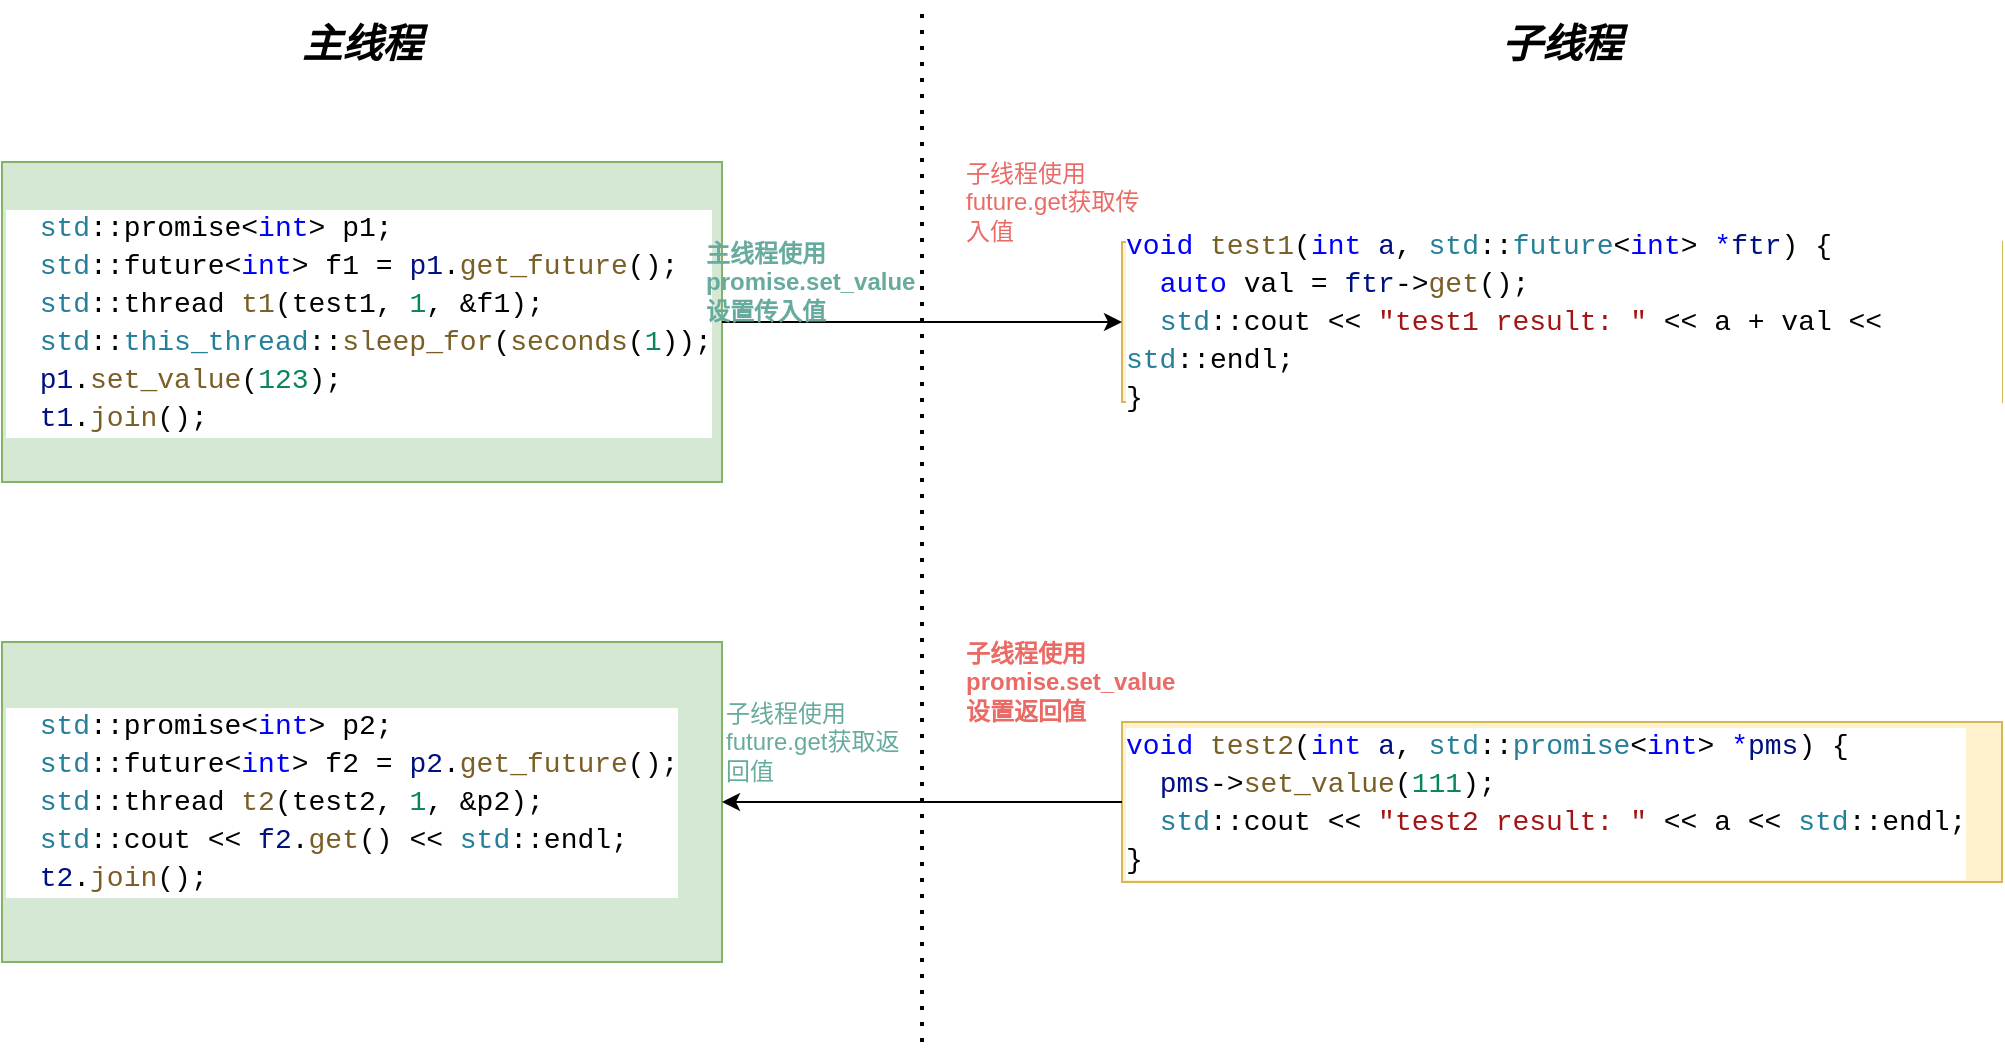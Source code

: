 <mxfile version="17.2.2" type="github">
  <diagram id="sSbvg8dk0jx82eMkOKsB" name="Page-1">
    <mxGraphModel dx="1422" dy="754" grid="1" gridSize="10" guides="1" tooltips="1" connect="1" arrows="1" fold="1" page="1" pageScale="1" pageWidth="827" pageHeight="1169" math="0" shadow="0">
      <root>
        <mxCell id="0" />
        <mxCell id="1" parent="0" />
        <mxCell id="i0BiFiqmnD_56-dbXNdR-3" value="&lt;div style=&quot;background-color: rgb(255 , 255 , 255) ; font-family: &amp;#34;consolas&amp;#34; , &amp;#34;courier new&amp;#34; , monospace ; font-size: 14px ; line-height: 19px&quot;&gt;&lt;div&gt;&amp;nbsp; &lt;span style=&quot;color: #267f99&quot;&gt;std&lt;/span&gt;::promise&amp;lt;&lt;span style=&quot;color: #0000ff&quot;&gt;int&lt;/span&gt;&amp;gt; p1;&lt;/div&gt;&lt;div&gt;&amp;nbsp; &lt;span style=&quot;color: #267f99&quot;&gt;std&lt;/span&gt;::future&amp;lt;&lt;span style=&quot;color: #0000ff&quot;&gt;int&lt;/span&gt;&amp;gt; f1 = &lt;span style=&quot;color: #001080&quot;&gt;p1&lt;/span&gt;.&lt;span style=&quot;color: #795e26&quot;&gt;get_future&lt;/span&gt;();&lt;/div&gt;&lt;div&gt;&amp;nbsp; &lt;span style=&quot;color: #267f99&quot;&gt;std&lt;/span&gt;::thread &lt;span style=&quot;color: #795e26&quot;&gt;t1&lt;/span&gt;(test1, &lt;span style=&quot;color: #098658&quot;&gt;1&lt;/span&gt;, &amp;amp;f1);&lt;/div&gt;&lt;div&gt;&amp;nbsp; &lt;span style=&quot;color: #267f99&quot;&gt;std&lt;/span&gt;::&lt;span style=&quot;color: #267f99&quot;&gt;this_thread&lt;/span&gt;::&lt;span style=&quot;color: #795e26&quot;&gt;sleep_for&lt;/span&gt;(&lt;span style=&quot;color: #795e26&quot;&gt;seconds&lt;/span&gt;(&lt;span style=&quot;color: #098658&quot;&gt;1&lt;/span&gt;));&lt;/div&gt;&lt;div&gt;&amp;nbsp; &lt;span style=&quot;color: #001080&quot;&gt;p1&lt;/span&gt;.&lt;span style=&quot;color: #795e26&quot;&gt;set_value&lt;/span&gt;(&lt;span style=&quot;color: #098658&quot;&gt;123&lt;/span&gt;);&lt;/div&gt;&lt;div&gt;&amp;nbsp; &lt;span style=&quot;color: #001080&quot;&gt;t1&lt;/span&gt;.&lt;span style=&quot;color: #795e26&quot;&gt;join&lt;/span&gt;();&lt;/div&gt;&lt;/div&gt;" style="rounded=0;whiteSpace=wrap;html=1;align=left;fillColor=#d5e8d4;strokeColor=#82b366;" vertex="1" parent="1">
          <mxGeometry x="40" y="120" width="360" height="160" as="geometry" />
        </mxCell>
        <mxCell id="i0BiFiqmnD_56-dbXNdR-2" value="&lt;div style=&quot;background-color: rgb(255 , 255 , 255) ; font-family: &amp;#34;consolas&amp;#34; , &amp;#34;courier new&amp;#34; , monospace ; font-size: 14px ; line-height: 19px&quot;&gt;&lt;div&gt;&lt;span style=&quot;color: #0000ff&quot;&gt;void&lt;/span&gt; &lt;span style=&quot;color: #795e26&quot;&gt;test1&lt;/span&gt;(&lt;span style=&quot;color: #0000ff&quot;&gt;int&lt;/span&gt; &lt;span style=&quot;color: #001080&quot;&gt;a&lt;/span&gt;, &lt;span style=&quot;color: #267f99&quot;&gt;std&lt;/span&gt;::&lt;span style=&quot;color: #267f99&quot;&gt;future&lt;/span&gt;&amp;lt;&lt;span style=&quot;color: #0000ff&quot;&gt;int&lt;/span&gt;&amp;gt; &lt;span style=&quot;color: #0000ff&quot;&gt;*&lt;/span&gt;&lt;span style=&quot;color: #001080&quot;&gt;ftr&lt;/span&gt;) {&lt;/div&gt;&lt;div&gt;&amp;nbsp; &lt;span style=&quot;color: #0000ff&quot;&gt;auto&lt;/span&gt; val = &lt;span style=&quot;color: #001080&quot;&gt;ftr&lt;/span&gt;-&amp;gt;&lt;span style=&quot;color: #795e26&quot;&gt;get&lt;/span&gt;();&lt;/div&gt;&lt;div&gt;&amp;nbsp; &lt;span style=&quot;color: #267f99&quot;&gt;std&lt;/span&gt;::cout &amp;lt;&amp;lt; &lt;span style=&quot;color: #a31515&quot;&gt;&quot;test1 result: &quot;&lt;/span&gt; &amp;lt;&amp;lt; a + val &amp;lt;&amp;lt; &lt;span style=&quot;color: #267f99&quot;&gt;std&lt;/span&gt;::endl;&lt;/div&gt;&lt;div&gt;}&lt;/div&gt;&lt;/div&gt;" style="rounded=0;whiteSpace=wrap;html=1;align=left;fillColor=#fff2cc;strokeColor=#d6b656;" vertex="1" parent="1">
          <mxGeometry x="600" y="160" width="440" height="80" as="geometry" />
        </mxCell>
        <mxCell id="i0BiFiqmnD_56-dbXNdR-4" value="" style="endArrow=classic;html=1;rounded=0;" edge="1" parent="1" source="i0BiFiqmnD_56-dbXNdR-3" target="i0BiFiqmnD_56-dbXNdR-2">
          <mxGeometry width="50" height="50" relative="1" as="geometry">
            <mxPoint x="440" y="380" as="sourcePoint" />
            <mxPoint x="490" y="330" as="targetPoint" />
          </mxGeometry>
        </mxCell>
        <mxCell id="i0BiFiqmnD_56-dbXNdR-5" value="&lt;div style=&quot;background-color: rgb(255 , 255 , 255) ; font-family: &amp;#34;consolas&amp;#34; , &amp;#34;courier new&amp;#34; , monospace ; font-size: 14px ; line-height: 19px&quot;&gt;&lt;div&gt;&amp;nbsp; &lt;span style=&quot;color: #267f99&quot;&gt;std&lt;/span&gt;::promise&amp;lt;&lt;span style=&quot;color: #0000ff&quot;&gt;int&lt;/span&gt;&amp;gt; p2;&lt;/div&gt;&lt;div&gt;&amp;nbsp; &lt;span style=&quot;color: #267f99&quot;&gt;std&lt;/span&gt;::future&amp;lt;&lt;span style=&quot;color: #0000ff&quot;&gt;int&lt;/span&gt;&amp;gt; f2 = &lt;span style=&quot;color: #001080&quot;&gt;p2&lt;/span&gt;.&lt;span style=&quot;color: #795e26&quot;&gt;get_future&lt;/span&gt;();&lt;/div&gt;&lt;div&gt;&amp;nbsp; &lt;span style=&quot;color: #267f99&quot;&gt;std&lt;/span&gt;::thread &lt;span style=&quot;color: #795e26&quot;&gt;t2&lt;/span&gt;(test2, &lt;span style=&quot;color: #098658&quot;&gt;1&lt;/span&gt;, &amp;amp;p2);&lt;/div&gt;&lt;div&gt;&amp;nbsp; &lt;span style=&quot;color: #267f99&quot;&gt;std&lt;/span&gt;::cout &amp;lt;&amp;lt; &lt;span style=&quot;color: #001080&quot;&gt;f2&lt;/span&gt;.&lt;span style=&quot;color: #795e26&quot;&gt;get&lt;/span&gt;() &amp;lt;&amp;lt; &lt;span style=&quot;color: #267f99&quot;&gt;std&lt;/span&gt;::endl;&lt;/div&gt;&lt;div&gt;&amp;nbsp; &lt;span style=&quot;color: #001080&quot;&gt;t2&lt;/span&gt;.&lt;span style=&quot;color: #795e26&quot;&gt;join&lt;/span&gt;();&lt;/div&gt;&lt;/div&gt;" style="rounded=0;whiteSpace=wrap;html=1;align=left;fillColor=#d5e8d4;strokeColor=#82b366;" vertex="1" parent="1">
          <mxGeometry x="40" y="360" width="360" height="160" as="geometry" />
        </mxCell>
        <mxCell id="i0BiFiqmnD_56-dbXNdR-6" value="&lt;div style=&quot;background-color: rgb(255 , 255 , 255) ; font-family: &amp;#34;consolas&amp;#34; , &amp;#34;courier new&amp;#34; , monospace ; font-size: 14px ; line-height: 19px&quot;&gt;&lt;div&gt;&lt;span style=&quot;color: #0000ff&quot;&gt;void&lt;/span&gt; &lt;span style=&quot;color: #795e26&quot;&gt;test2&lt;/span&gt;(&lt;span style=&quot;color: #0000ff&quot;&gt;int&lt;/span&gt; &lt;span style=&quot;color: #001080&quot;&gt;a&lt;/span&gt;, &lt;span style=&quot;color: #267f99&quot;&gt;std&lt;/span&gt;::&lt;span style=&quot;color: #267f99&quot;&gt;promise&lt;/span&gt;&amp;lt;&lt;span style=&quot;color: #0000ff&quot;&gt;int&lt;/span&gt;&amp;gt; &lt;span style=&quot;color: #0000ff&quot;&gt;*&lt;/span&gt;&lt;span style=&quot;color: #001080&quot;&gt;pms&lt;/span&gt;) {&lt;/div&gt;&lt;div&gt;&amp;nbsp; &lt;span style=&quot;color: #001080&quot;&gt;pms&lt;/span&gt;-&amp;gt;&lt;span style=&quot;color: #795e26&quot;&gt;set_value&lt;/span&gt;(&lt;span style=&quot;color: #098658&quot;&gt;111&lt;/span&gt;);&lt;/div&gt;&lt;div&gt;&amp;nbsp; &lt;span style=&quot;color: #267f99&quot;&gt;std&lt;/span&gt;::cout &amp;lt;&amp;lt; &lt;span style=&quot;color: #a31515&quot;&gt;&quot;test2 result: &quot;&lt;/span&gt; &amp;lt;&amp;lt; a &amp;lt;&amp;lt; &lt;span style=&quot;color: #267f99&quot;&gt;std&lt;/span&gt;::endl;&lt;/div&gt;&lt;div&gt;}&lt;/div&gt;&lt;/div&gt;" style="rounded=0;whiteSpace=wrap;html=1;align=left;fillColor=#fff2cc;strokeColor=#d6b656;" vertex="1" parent="1">
          <mxGeometry x="600" y="400" width="440" height="80" as="geometry" />
        </mxCell>
        <mxCell id="i0BiFiqmnD_56-dbXNdR-7" value="" style="endArrow=classic;html=1;rounded=0;exitX=0;exitY=0.5;exitDx=0;exitDy=0;entryX=1;entryY=0.5;entryDx=0;entryDy=0;" edge="1" parent="1" source="i0BiFiqmnD_56-dbXNdR-6" target="i0BiFiqmnD_56-dbXNdR-5">
          <mxGeometry width="50" height="50" relative="1" as="geometry">
            <mxPoint x="540" y="420" as="sourcePoint" />
            <mxPoint x="590" y="370" as="targetPoint" />
          </mxGeometry>
        </mxCell>
        <mxCell id="i0BiFiqmnD_56-dbXNdR-8" value="" style="endArrow=none;dashed=1;html=1;dashPattern=1 3;strokeWidth=2;rounded=0;" edge="1" parent="1">
          <mxGeometry width="50" height="50" relative="1" as="geometry">
            <mxPoint x="500" y="560" as="sourcePoint" />
            <mxPoint x="500" y="40" as="targetPoint" />
          </mxGeometry>
        </mxCell>
        <mxCell id="i0BiFiqmnD_56-dbXNdR-9" value="&lt;b&gt;&lt;i&gt;&lt;font style=&quot;font-size: 20px&quot;&gt;主线程&lt;/font&gt;&lt;/i&gt;&lt;/b&gt;" style="text;html=1;strokeColor=none;fillColor=none;align=center;verticalAlign=middle;whiteSpace=wrap;rounded=0;" vertex="1" parent="1">
          <mxGeometry x="160" y="40" width="120" height="40" as="geometry" />
        </mxCell>
        <mxCell id="i0BiFiqmnD_56-dbXNdR-10" value="&lt;b&gt;&lt;i&gt;&lt;font style=&quot;font-size: 20px&quot;&gt;子线程&lt;/font&gt;&lt;/i&gt;&lt;/b&gt;" style="text;html=1;strokeColor=none;fillColor=none;align=center;verticalAlign=middle;whiteSpace=wrap;rounded=0;" vertex="1" parent="1">
          <mxGeometry x="760" y="40" width="120" height="40" as="geometry" />
        </mxCell>
        <mxCell id="i0BiFiqmnD_56-dbXNdR-14" value="&lt;font color=&quot;#67ab9f&quot;&gt;&lt;b&gt;主线程使用promise.set_value设置传入值&lt;/b&gt;&lt;/font&gt;" style="text;html=1;strokeColor=none;fillColor=none;align=left;verticalAlign=middle;whiteSpace=wrap;rounded=0;fontSize=12;" vertex="1" parent="1">
          <mxGeometry x="390" y="160" width="100" height="40" as="geometry" />
        </mxCell>
        <mxCell id="i0BiFiqmnD_56-dbXNdR-15" value="&lt;font color=&quot;#ea6b66&quot;&gt;子线程使用future.get获取传入值&lt;/font&gt;" style="text;html=1;strokeColor=none;fillColor=none;align=left;verticalAlign=middle;whiteSpace=wrap;rounded=0;fontSize=12;fontColor=#67AB9F;" vertex="1" parent="1">
          <mxGeometry x="520" y="120" width="90" height="40" as="geometry" />
        </mxCell>
        <mxCell id="i0BiFiqmnD_56-dbXNdR-16" value="&lt;b&gt;&lt;font color=&quot;#ea6b66&quot;&gt;子线程使用promise.set_value设置返回值&lt;/font&gt;&lt;/b&gt;" style="text;html=1;strokeColor=none;fillColor=none;align=left;verticalAlign=middle;whiteSpace=wrap;rounded=0;fontSize=12;" vertex="1" parent="1">
          <mxGeometry x="520" y="360" width="100" height="40" as="geometry" />
        </mxCell>
        <mxCell id="i0BiFiqmnD_56-dbXNdR-17" value="子线程使用future.get获取返回值" style="text;html=1;strokeColor=none;fillColor=none;align=left;verticalAlign=middle;whiteSpace=wrap;rounded=0;fontSize=12;fontColor=#67AB9F;" vertex="1" parent="1">
          <mxGeometry x="400" y="390" width="90" height="40" as="geometry" />
        </mxCell>
      </root>
    </mxGraphModel>
  </diagram>
</mxfile>
